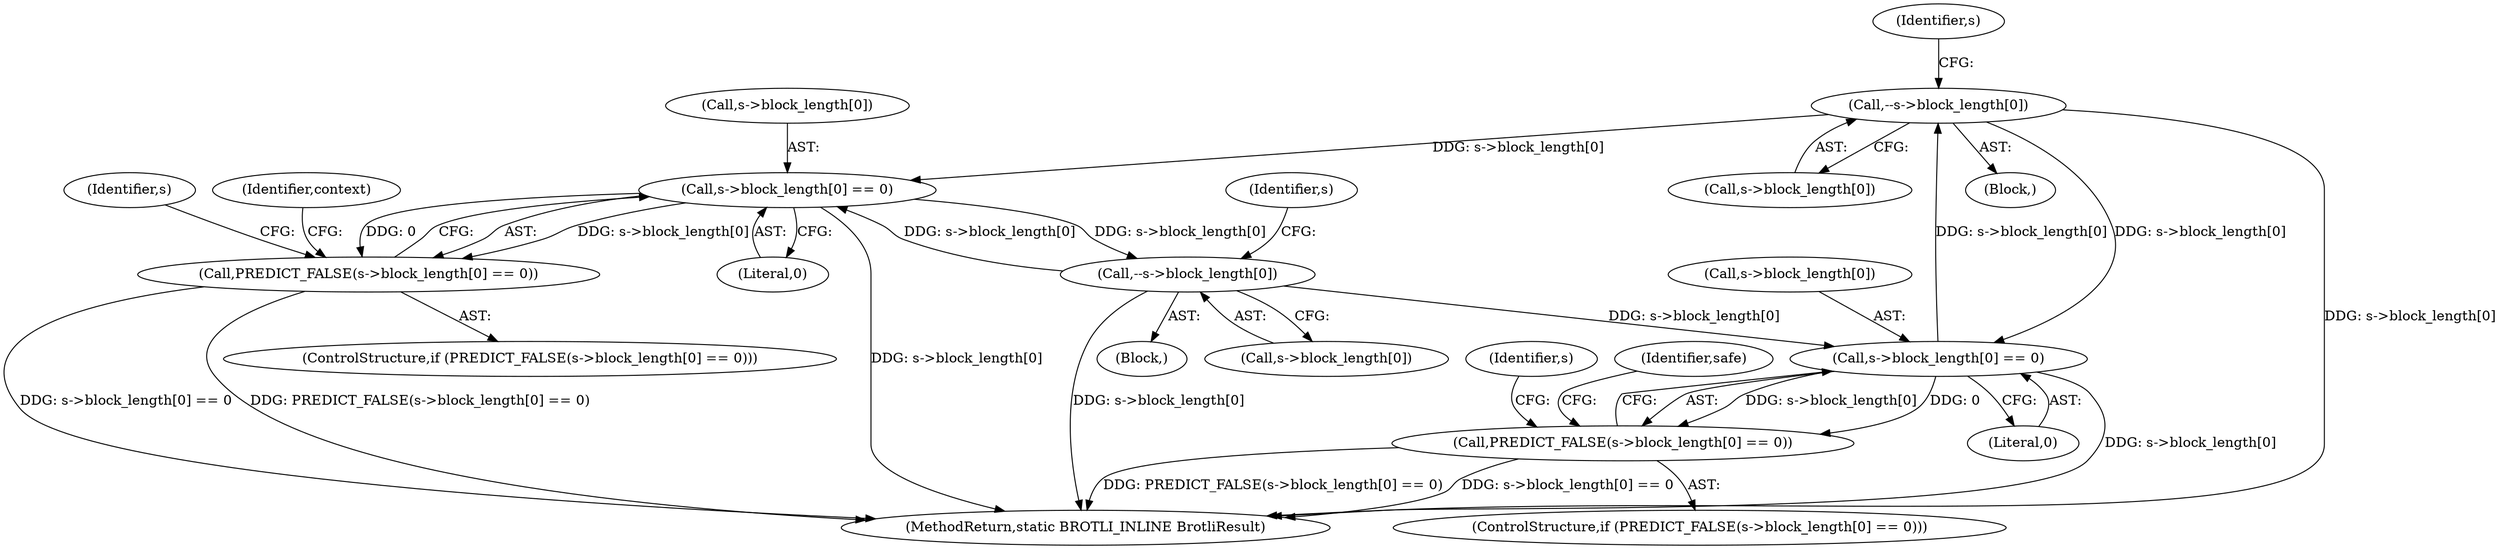digraph "0_Chrome_7716418a27d561ee295a99f11fd3865580748de2@pointer" {
"1000381" [label="(Call,--s->block_length[0])"];
"1000313" [label="(Call,s->block_length[0] == 0)"];
"1000550" [label="(Call,--s->block_length[0])"];
"1000470" [label="(Call,s->block_length[0] == 0)"];
"1000381" [label="(Call,--s->block_length[0])"];
"1000312" [label="(Call,PREDICT_FALSE(s->block_length[0] == 0))"];
"1000469" [label="(Call,PREDICT_FALSE(s->block_length[0] == 0))"];
"1000559" [label="(Identifier,s)"];
"1000382" [label="(Call,s->block_length[0])"];
"1000312" [label="(Call,PREDICT_FALSE(s->block_length[0] == 0))"];
"1000471" [label="(Call,s->block_length[0])"];
"1000482" [label="(Identifier,context)"];
"1000476" [label="(Literal,0)"];
"1000469" [label="(Call,PREDICT_FALSE(s->block_length[0] == 0))"];
"1000449" [label="(Block,)"];
"1000551" [label="(Call,s->block_length[0])"];
"1000311" [label="(ControlStructure,if (PREDICT_FALSE(s->block_length[0] == 0)))"];
"1000319" [label="(Literal,0)"];
"1000480" [label="(Identifier,s)"];
"1000323" [label="(Identifier,s)"];
"1000389" [label="(Identifier,s)"];
"1000550" [label="(Call,--s->block_length[0])"];
"1000470" [label="(Call,s->block_length[0] == 0)"];
"1000294" [label="(Block,)"];
"1000313" [label="(Call,s->block_length[0] == 0)"];
"1000336" [label="(Identifier,safe)"];
"1001174" [label="(MethodReturn,static BROTLI_INLINE BrotliResult)"];
"1000381" [label="(Call,--s->block_length[0])"];
"1000468" [label="(ControlStructure,if (PREDICT_FALSE(s->block_length[0] == 0)))"];
"1000314" [label="(Call,s->block_length[0])"];
"1000381" -> "1000294"  [label="AST: "];
"1000381" -> "1000382"  [label="CFG: "];
"1000382" -> "1000381"  [label="AST: "];
"1000389" -> "1000381"  [label="CFG: "];
"1000381" -> "1001174"  [label="DDG: s->block_length[0]"];
"1000381" -> "1000313"  [label="DDG: s->block_length[0]"];
"1000313" -> "1000381"  [label="DDG: s->block_length[0]"];
"1000381" -> "1000470"  [label="DDG: s->block_length[0]"];
"1000313" -> "1000312"  [label="AST: "];
"1000313" -> "1000319"  [label="CFG: "];
"1000314" -> "1000313"  [label="AST: "];
"1000319" -> "1000313"  [label="AST: "];
"1000312" -> "1000313"  [label="CFG: "];
"1000313" -> "1001174"  [label="DDG: s->block_length[0]"];
"1000313" -> "1000312"  [label="DDG: s->block_length[0]"];
"1000313" -> "1000312"  [label="DDG: 0"];
"1000550" -> "1000313"  [label="DDG: s->block_length[0]"];
"1000550" -> "1000449"  [label="AST: "];
"1000550" -> "1000551"  [label="CFG: "];
"1000551" -> "1000550"  [label="AST: "];
"1000559" -> "1000550"  [label="CFG: "];
"1000550" -> "1001174"  [label="DDG: s->block_length[0]"];
"1000550" -> "1000470"  [label="DDG: s->block_length[0]"];
"1000470" -> "1000550"  [label="DDG: s->block_length[0]"];
"1000470" -> "1000469"  [label="AST: "];
"1000470" -> "1000476"  [label="CFG: "];
"1000471" -> "1000470"  [label="AST: "];
"1000476" -> "1000470"  [label="AST: "];
"1000469" -> "1000470"  [label="CFG: "];
"1000470" -> "1001174"  [label="DDG: s->block_length[0]"];
"1000470" -> "1000469"  [label="DDG: s->block_length[0]"];
"1000470" -> "1000469"  [label="DDG: 0"];
"1000312" -> "1000311"  [label="AST: "];
"1000323" -> "1000312"  [label="CFG: "];
"1000336" -> "1000312"  [label="CFG: "];
"1000312" -> "1001174"  [label="DDG: PREDICT_FALSE(s->block_length[0] == 0)"];
"1000312" -> "1001174"  [label="DDG: s->block_length[0] == 0"];
"1000469" -> "1000468"  [label="AST: "];
"1000480" -> "1000469"  [label="CFG: "];
"1000482" -> "1000469"  [label="CFG: "];
"1000469" -> "1001174"  [label="DDG: PREDICT_FALSE(s->block_length[0] == 0)"];
"1000469" -> "1001174"  [label="DDG: s->block_length[0] == 0"];
}
